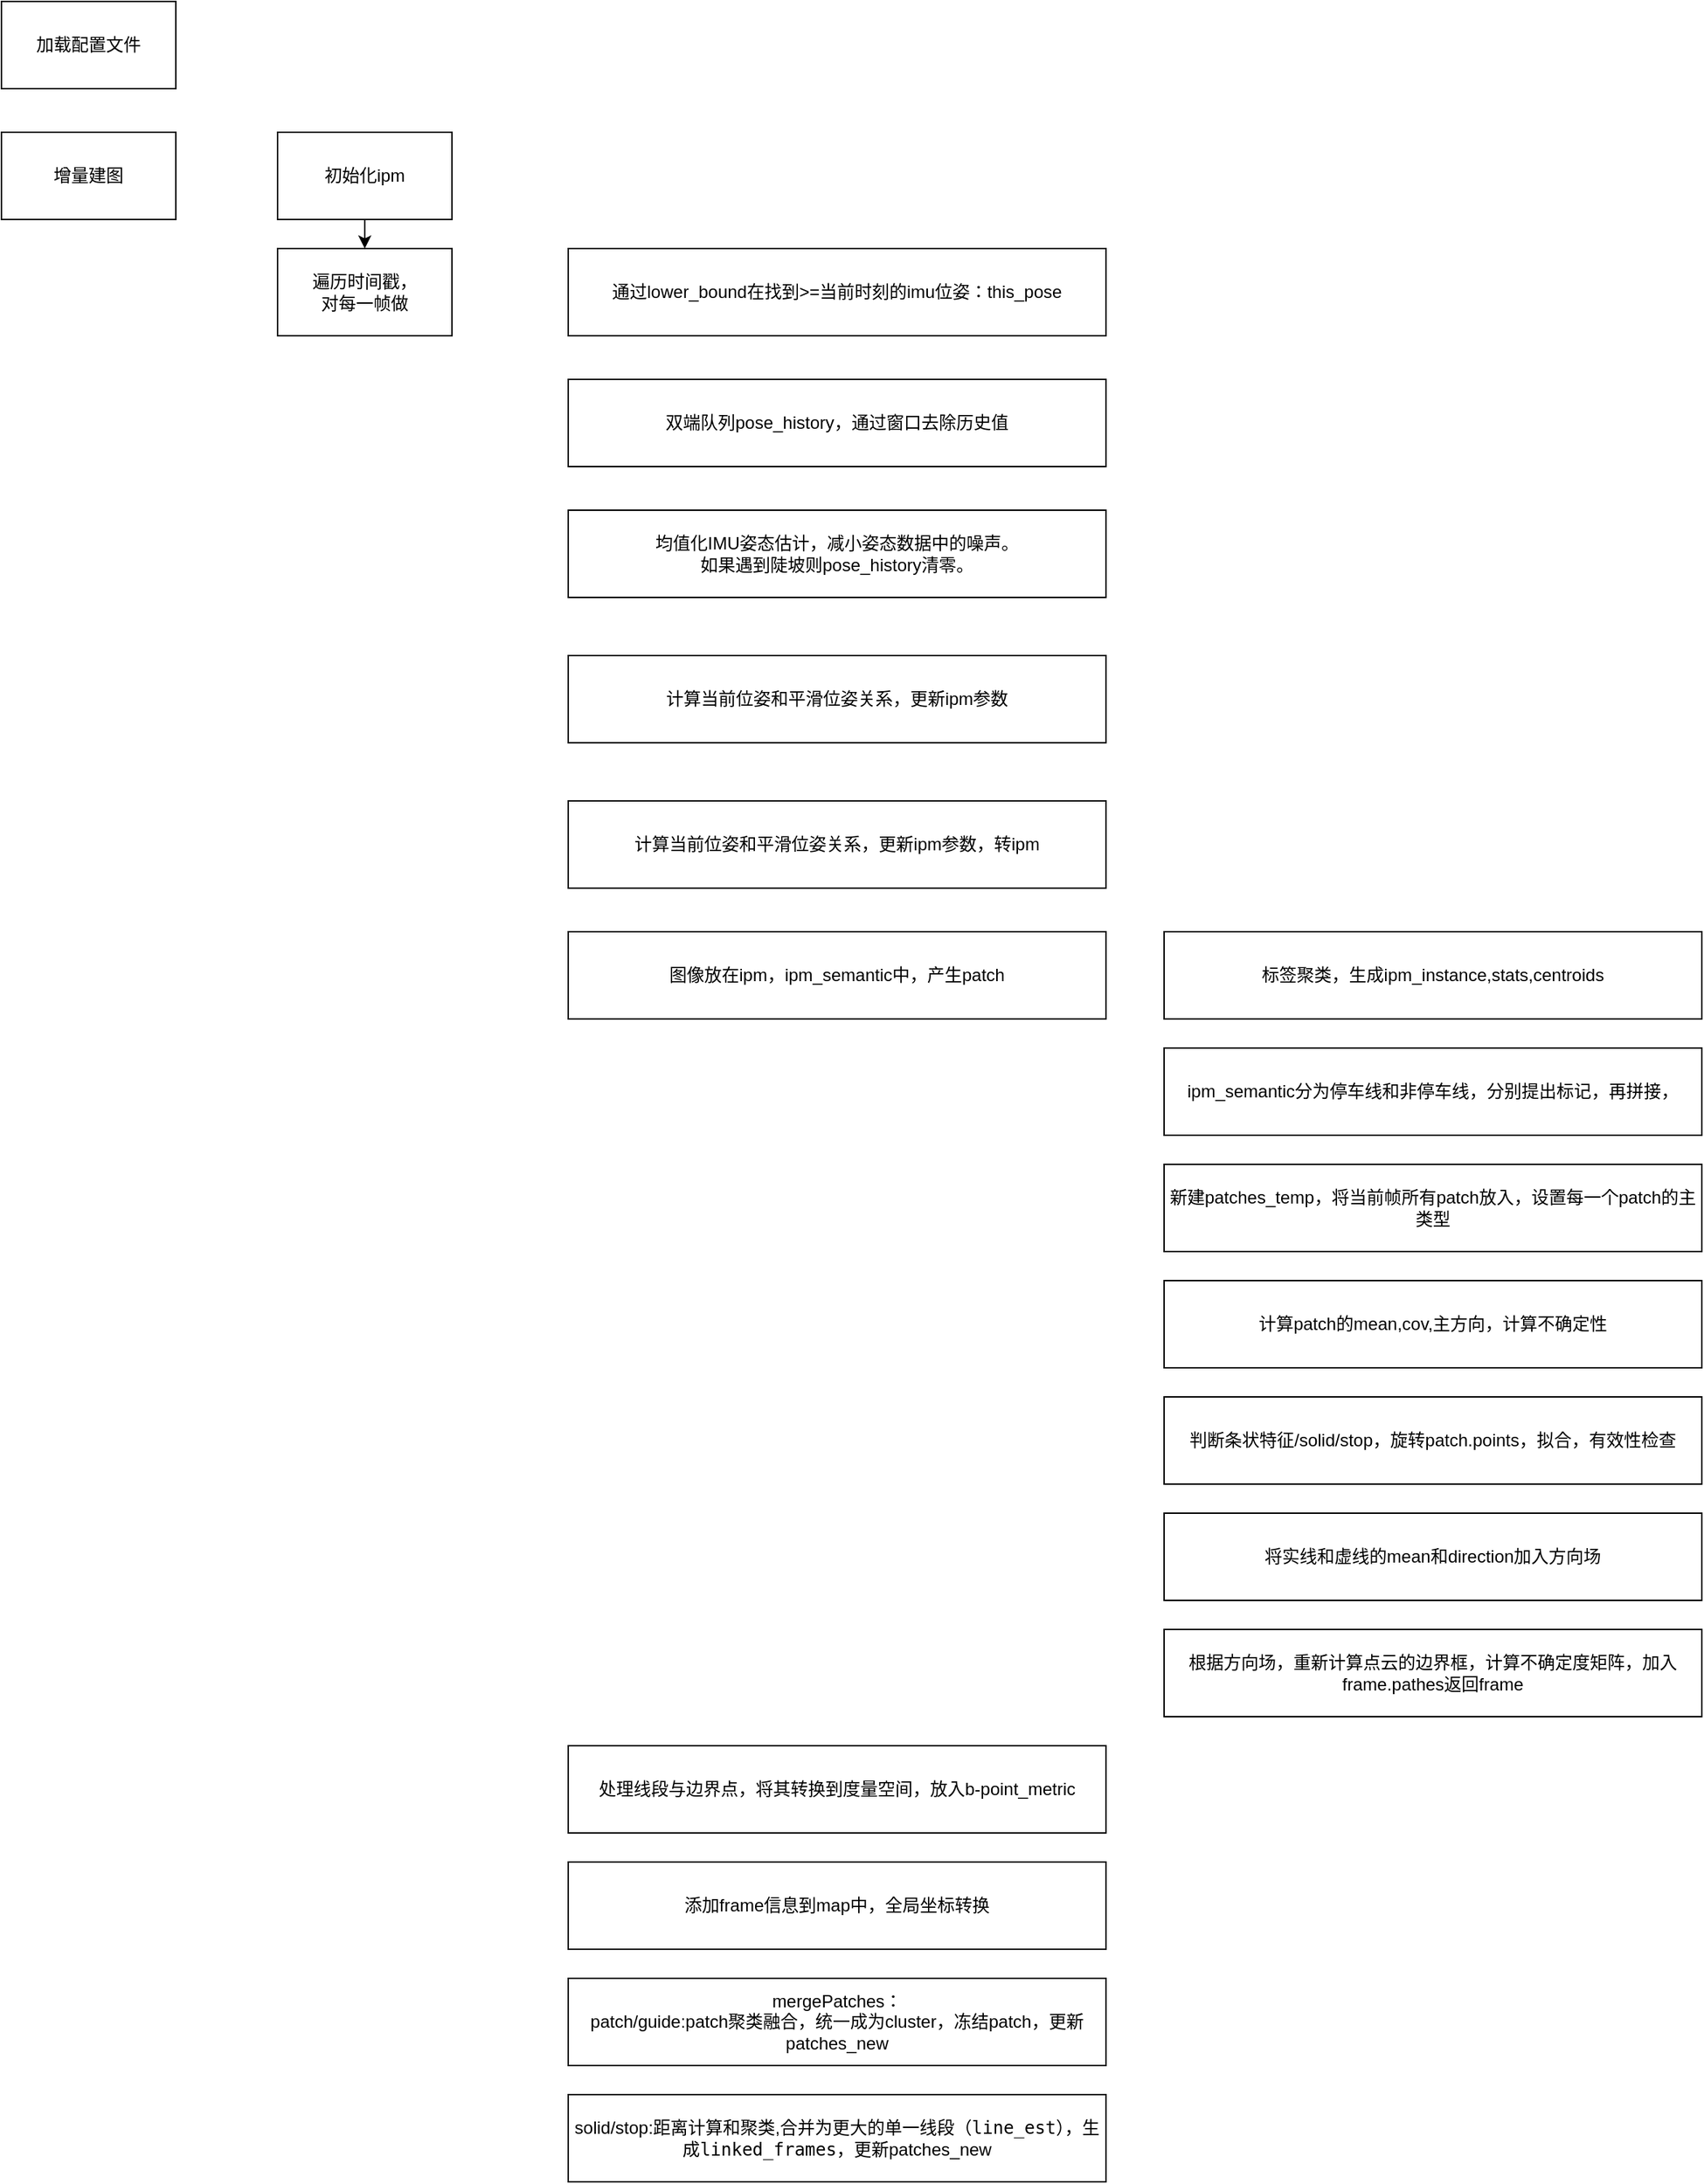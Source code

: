 <mxfile version="25.0.1">
  <diagram name="Page-1" id="YcZxQdP-sLEUCD2x7oEg">
    <mxGraphModel dx="1434" dy="837" grid="1" gridSize="10" guides="1" tooltips="1" connect="1" arrows="1" fold="1" page="1" pageScale="1" pageWidth="850" pageHeight="1100" math="0" shadow="0">
      <root>
        <mxCell id="0" />
        <mxCell id="1" parent="0" />
        <mxCell id="7YXDTnWUT9KUjHaPm-hT-1" value="加载配置文件" style="rounded=0;whiteSpace=wrap;html=1;" vertex="1" parent="1">
          <mxGeometry x="320" y="330" width="120" height="60" as="geometry" />
        </mxCell>
        <mxCell id="7YXDTnWUT9KUjHaPm-hT-2" value="增量建图" style="rounded=0;whiteSpace=wrap;html=1;" vertex="1" parent="1">
          <mxGeometry x="320" y="420" width="120" height="60" as="geometry" />
        </mxCell>
        <mxCell id="7YXDTnWUT9KUjHaPm-hT-5" style="edgeStyle=orthogonalEdgeStyle;rounded=0;orthogonalLoop=1;jettySize=auto;html=1;exitX=0.5;exitY=1;exitDx=0;exitDy=0;entryX=0.5;entryY=0;entryDx=0;entryDy=0;" edge="1" parent="1" source="7YXDTnWUT9KUjHaPm-hT-3" target="7YXDTnWUT9KUjHaPm-hT-4">
          <mxGeometry relative="1" as="geometry" />
        </mxCell>
        <mxCell id="7YXDTnWUT9KUjHaPm-hT-3" value="初始化ipm" style="rounded=0;whiteSpace=wrap;html=1;" vertex="1" parent="1">
          <mxGeometry x="510" y="420" width="120" height="60" as="geometry" />
        </mxCell>
        <mxCell id="7YXDTnWUT9KUjHaPm-hT-4" value="&lt;div&gt;遍历时间戳，&lt;/div&gt;&lt;div&gt;对每一帧做&lt;/div&gt;" style="rounded=0;whiteSpace=wrap;html=1;" vertex="1" parent="1">
          <mxGeometry x="510" y="500" width="120" height="60" as="geometry" />
        </mxCell>
        <mxCell id="7YXDTnWUT9KUjHaPm-hT-6" value="通过lower_bound在找到&amp;gt;=当前时刻的imu位姿：this_pose" style="rounded=0;whiteSpace=wrap;html=1;" vertex="1" parent="1">
          <mxGeometry x="710" y="500" width="370" height="60" as="geometry" />
        </mxCell>
        <mxCell id="7YXDTnWUT9KUjHaPm-hT-7" value="双端队列pose_history，通过窗口去除历史值" style="rounded=0;whiteSpace=wrap;html=1;" vertex="1" parent="1">
          <mxGeometry x="710" y="590" width="370" height="60" as="geometry" />
        </mxCell>
        <mxCell id="7YXDTnWUT9KUjHaPm-hT-8" value="&lt;div&gt;均值化IMU姿态估计，减小姿态数据中的噪声。&lt;/div&gt;&lt;div&gt;如果遇到陡坡则pose_history清零。&lt;br&gt;&lt;/div&gt;" style="rounded=0;whiteSpace=wrap;html=1;" vertex="1" parent="1">
          <mxGeometry x="710" y="680" width="370" height="60" as="geometry" />
        </mxCell>
        <mxCell id="7YXDTnWUT9KUjHaPm-hT-10" value="计算当前位姿和平滑位姿关系，更新ipm参数" style="rounded=0;whiteSpace=wrap;html=1;" vertex="1" parent="1">
          <mxGeometry x="710" y="780" width="370" height="60" as="geometry" />
        </mxCell>
        <mxCell id="7YXDTnWUT9KUjHaPm-hT-11" value="计算当前位姿和平滑位姿关系，更新ipm参数，转ipm" style="rounded=0;whiteSpace=wrap;html=1;" vertex="1" parent="1">
          <mxGeometry x="710" y="880" width="370" height="60" as="geometry" />
        </mxCell>
        <mxCell id="7YXDTnWUT9KUjHaPm-hT-12" value="&lt;div&gt;图像放在ipm，ipm_semantic中，产生patch&lt;/div&gt;" style="rounded=0;whiteSpace=wrap;html=1;" vertex="1" parent="1">
          <mxGeometry x="710" y="970" width="370" height="60" as="geometry" />
        </mxCell>
        <mxCell id="7YXDTnWUT9KUjHaPm-hT-13" value="标签聚类，生成ipm_instance,stats,centroids" style="rounded=0;whiteSpace=wrap;html=1;" vertex="1" parent="1">
          <mxGeometry x="1120" y="970" width="370" height="60" as="geometry" />
        </mxCell>
        <mxCell id="7YXDTnWUT9KUjHaPm-hT-14" value="ipm_semantic分为停车线和非停车线，分别提出标记，再拼接，" style="rounded=0;whiteSpace=wrap;html=1;" vertex="1" parent="1">
          <mxGeometry x="1120" y="1050" width="370" height="60" as="geometry" />
        </mxCell>
        <mxCell id="7YXDTnWUT9KUjHaPm-hT-15" value="新建patches_temp，将当前帧所有patch放入，设置每一个patch的主类型" style="rounded=0;whiteSpace=wrap;html=1;" vertex="1" parent="1">
          <mxGeometry x="1120" y="1130" width="370" height="60" as="geometry" />
        </mxCell>
        <mxCell id="7YXDTnWUT9KUjHaPm-hT-16" value="计算patch的mean,cov,主方向，计算不确定性" style="rounded=0;whiteSpace=wrap;html=1;" vertex="1" parent="1">
          <mxGeometry x="1120" y="1210" width="370" height="60" as="geometry" />
        </mxCell>
        <mxCell id="7YXDTnWUT9KUjHaPm-hT-17" value="判断条状特征/solid/stop，旋转patch.points，拟合，有效性检查" style="rounded=0;whiteSpace=wrap;html=1;" vertex="1" parent="1">
          <mxGeometry x="1120" y="1290" width="370" height="60" as="geometry" />
        </mxCell>
        <mxCell id="7YXDTnWUT9KUjHaPm-hT-18" value="将实线和虚线的mean和direction加入方向场" style="rounded=0;whiteSpace=wrap;html=1;" vertex="1" parent="1">
          <mxGeometry x="1120" y="1370" width="370" height="60" as="geometry" />
        </mxCell>
        <mxCell id="7YXDTnWUT9KUjHaPm-hT-19" value="根据方向场，重新计算点云的边界框，计算不确定度矩阵，加入frame.pathes返回frame" style="rounded=0;whiteSpace=wrap;html=1;" vertex="1" parent="1">
          <mxGeometry x="1120" y="1450" width="370" height="60" as="geometry" />
        </mxCell>
        <mxCell id="7YXDTnWUT9KUjHaPm-hT-20" value="处理线段与边界点，将其转换到度量空间，放入b-point_metric" style="rounded=0;whiteSpace=wrap;html=1;" vertex="1" parent="1">
          <mxGeometry x="710" y="1530" width="370" height="60" as="geometry" />
        </mxCell>
        <mxCell id="7YXDTnWUT9KUjHaPm-hT-21" value="添加frame信息到map中，全局坐标转换" style="rounded=0;whiteSpace=wrap;html=1;" vertex="1" parent="1">
          <mxGeometry x="710" y="1610" width="370" height="60" as="geometry" />
        </mxCell>
        <mxCell id="7YXDTnWUT9KUjHaPm-hT-22" value="&lt;div&gt;mergePatches：&lt;/div&gt;&lt;div&gt;patch/guide:patch聚类融合，统一成为cluster，冻结patch，更新patches_new&lt;/div&gt;" style="rounded=0;whiteSpace=wrap;html=1;" vertex="1" parent="1">
          <mxGeometry x="710" y="1690" width="370" height="60" as="geometry" />
        </mxCell>
        <mxCell id="7YXDTnWUT9KUjHaPm-hT-23" value="solid/stop:距离计算和聚类,合并为更大的单一线段（&lt;code&gt;line_est&lt;/code&gt;），生成&lt;code&gt;linked_frames，&lt;/code&gt;更新patches_new" style="rounded=0;whiteSpace=wrap;html=1;" vertex="1" parent="1">
          <mxGeometry x="710" y="1770" width="370" height="60" as="geometry" />
        </mxCell>
      </root>
    </mxGraphModel>
  </diagram>
</mxfile>
